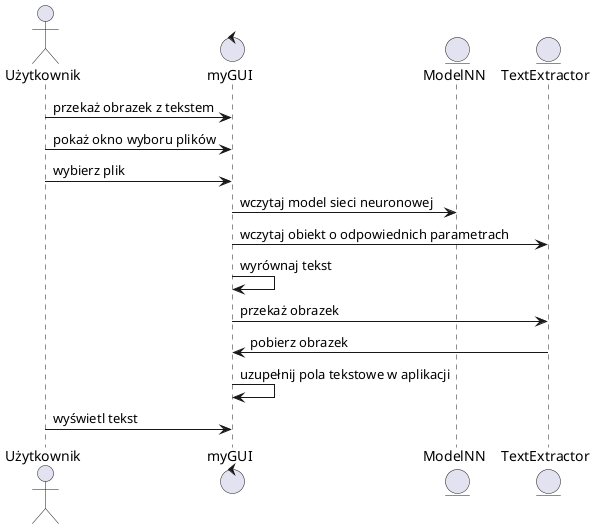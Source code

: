 @startuml
actor Użytkownik
control myGUI
entity ModelNN
entity TextExtractor

Użytkownik -> myGUI: przekaż obrazek z tekstem
myGUI <- Użytkownik: pokaż okno wyboru plików
Użytkownik -> myGUI: wybierz plik
myGUI -> ModelNN: wczytaj model sieci neuronowej
myGUI -> TextExtractor: wczytaj obiekt o odpowiednich parametrach
myGUI -> myGUI: wyrównaj tekst
myGUI -> TextExtractor: przekaż obrazek
myGUI <- TextExtractor: pobierz obrazek
myGUI -> myGUI: uzupełnij pola tekstowe w aplikacji
myGUI <- Użytkownik: wyświetl tekst
@enduml